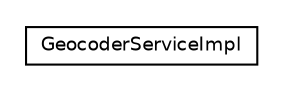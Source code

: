 #!/usr/local/bin/dot
#
# Class diagram 
# Generated by UMLGraph version R5_6 (http://www.umlgraph.org/)
#

digraph G {
	edge [fontname="Helvetica",fontsize=10,labelfontname="Helvetica",labelfontsize=10];
	node [fontname="Helvetica",fontsize=10,shape=plaintext];
	nodesep=0.25;
	ranksep=0.5;
	// net.ljcomputing.geocoder.service.impl.GeocoderServiceImpl
	c26 [label=<<table title="net.ljcomputing.geocoder.service.impl.GeocoderServiceImpl" border="0" cellborder="1" cellspacing="0" cellpadding="2" port="p" href="./GeocoderServiceImpl.html">
		<tr><td><table border="0" cellspacing="0" cellpadding="1">
<tr><td align="center" balign="center"> GeocoderServiceImpl </td></tr>
		</table></td></tr>
		</table>>, URL="./GeocoderServiceImpl.html", fontname="Helvetica", fontcolor="black", fontsize=9.0];
}

